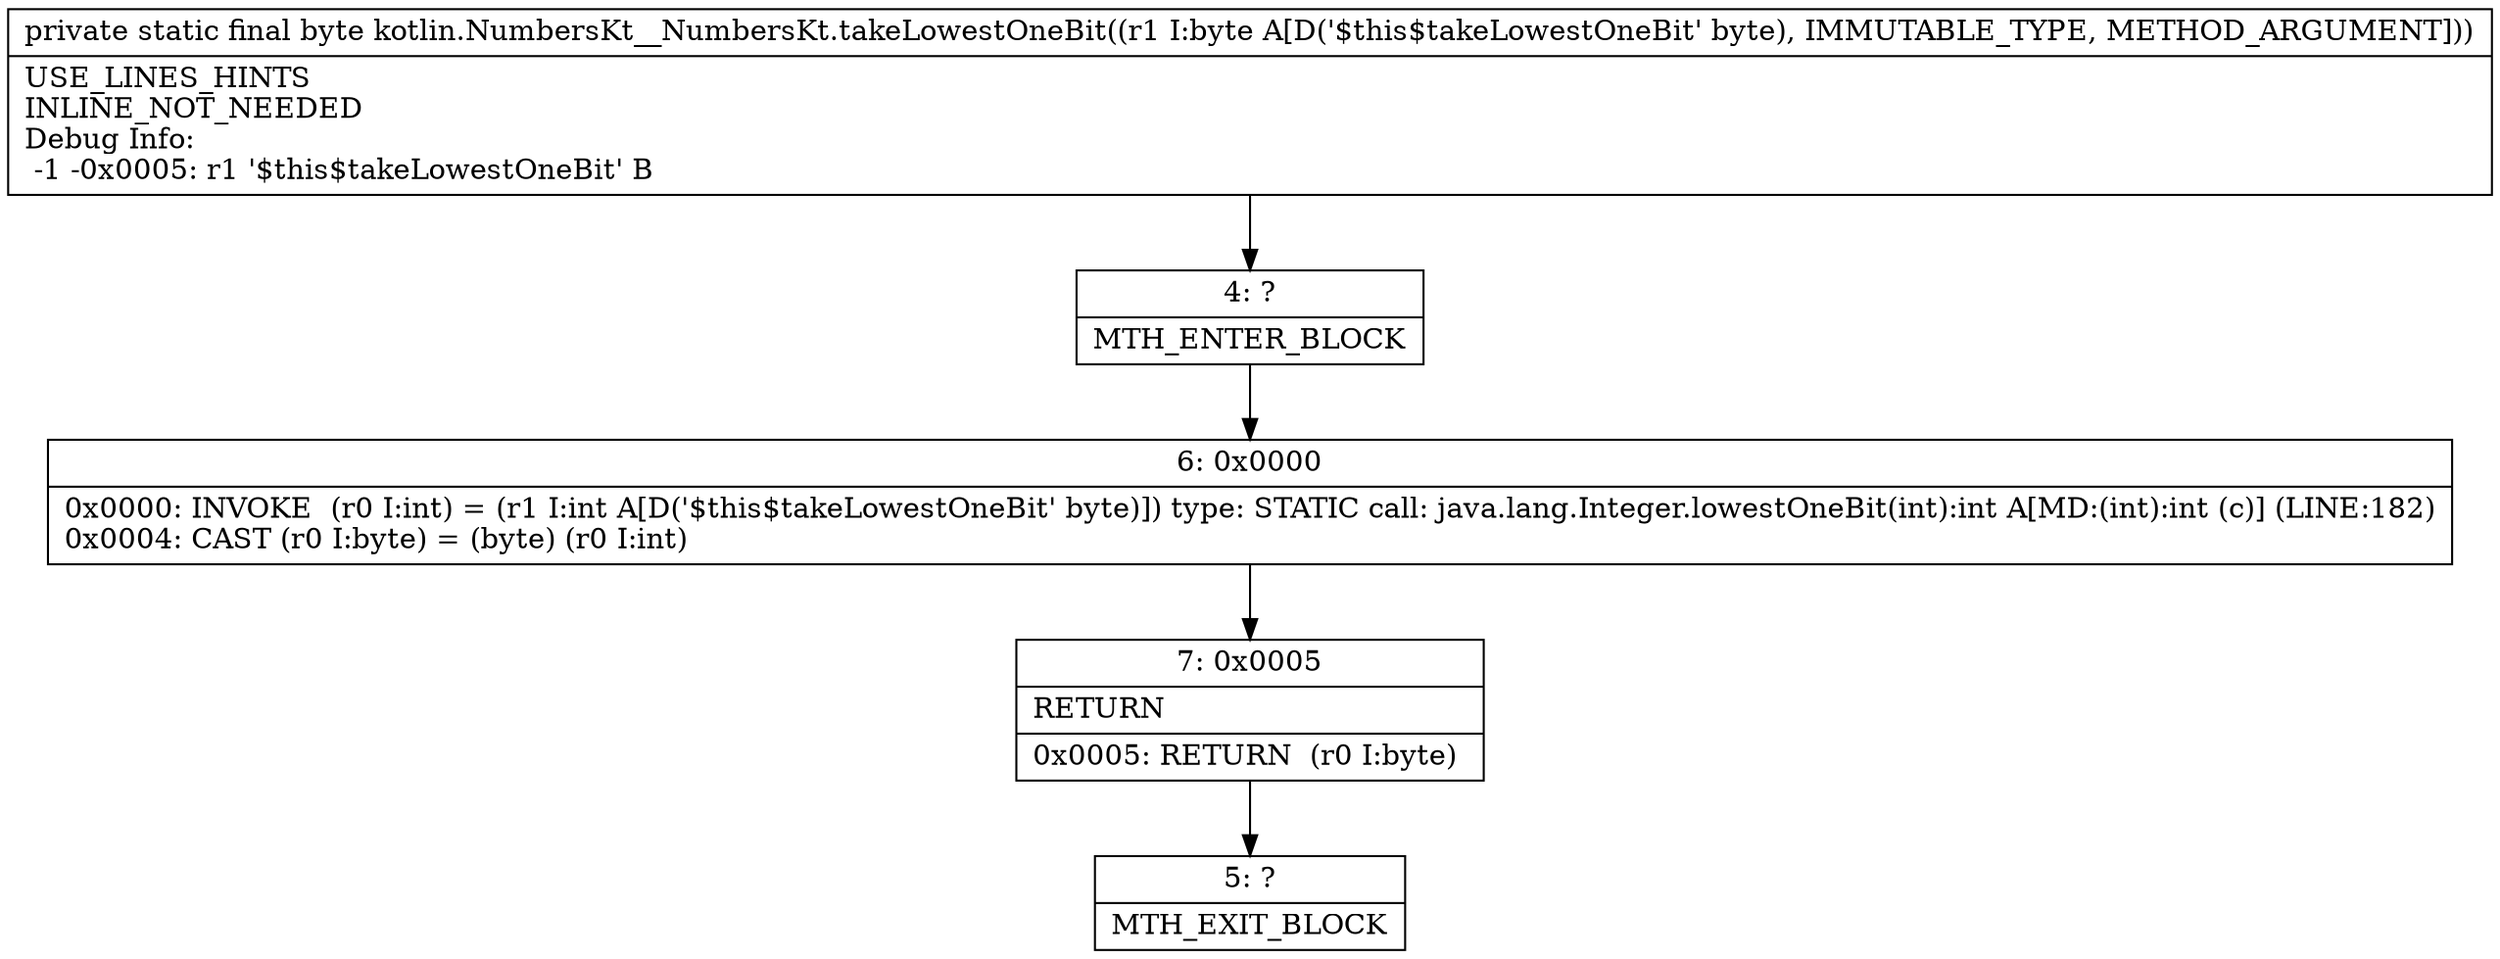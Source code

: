 digraph "CFG forkotlin.NumbersKt__NumbersKt.takeLowestOneBit(B)B" {
Node_4 [shape=record,label="{4\:\ ?|MTH_ENTER_BLOCK\l}"];
Node_6 [shape=record,label="{6\:\ 0x0000|0x0000: INVOKE  (r0 I:int) = (r1 I:int A[D('$this$takeLowestOneBit' byte)]) type: STATIC call: java.lang.Integer.lowestOneBit(int):int A[MD:(int):int (c)] (LINE:182)\l0x0004: CAST (r0 I:byte) = (byte) (r0 I:int) \l}"];
Node_7 [shape=record,label="{7\:\ 0x0005|RETURN\l|0x0005: RETURN  (r0 I:byte) \l}"];
Node_5 [shape=record,label="{5\:\ ?|MTH_EXIT_BLOCK\l}"];
MethodNode[shape=record,label="{private static final byte kotlin.NumbersKt__NumbersKt.takeLowestOneBit((r1 I:byte A[D('$this$takeLowestOneBit' byte), IMMUTABLE_TYPE, METHOD_ARGUMENT]))  | USE_LINES_HINTS\lINLINE_NOT_NEEDED\lDebug Info:\l  \-1 \-0x0005: r1 '$this$takeLowestOneBit' B\l}"];
MethodNode -> Node_4;Node_4 -> Node_6;
Node_6 -> Node_7;
Node_7 -> Node_5;
}


